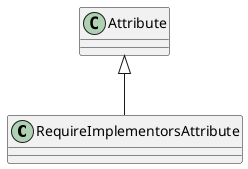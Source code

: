 @startuml
class RequireImplementorsAttribute {
}
Attribute <|-- RequireImplementorsAttribute
@enduml
